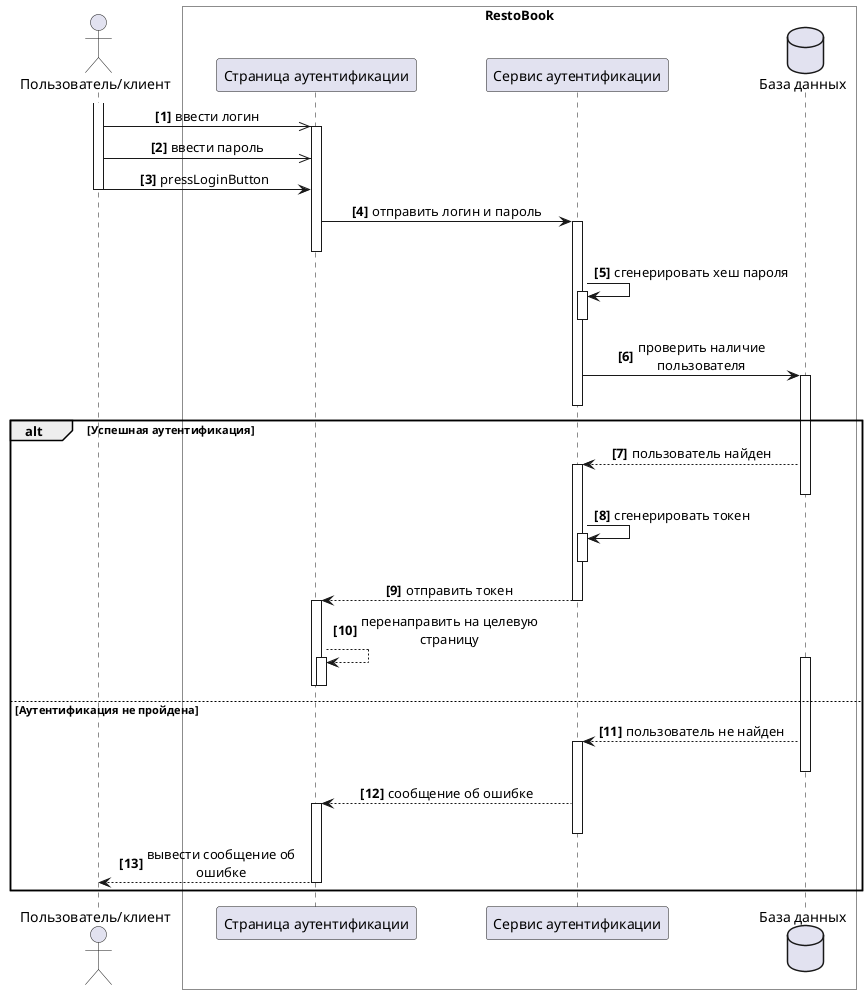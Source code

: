 @startuml

'hide footbox
skinparam {
    MaxMessageSize 200
}
skinparam sequence{
    ParticipantPadding 30
    MessageAlign center
}
autonumber "<b>[0]"

actor "Пользователь/клиент" as user
box "RestoBook" #transparent
    participant "Страница аутентификации" as auth_f
    participant "Сервис аутентификации" as auth_s
    database "База данных" as db
    'participant "Приложение" as app
end box

user++
user ->> auth_f++: ввести логин
user ->> auth_f: ввести пароль
user -> auth_f: pressLoginButton
user--

auth_f -> auth_s++: отправить логин и пароль
auth_f--
auth_s -> auth_s++: сгенерировать хеш пароля
auth_s--
auth_s -> db++: проверить наличие пользователя
auth_s--
alt Успешная аутентификация
    
    db --> auth_s: пользователь найден
    auth_s++
    db--
    auth_s -> auth_s++: сгенерировать токен
    auth_s--
    auth_s --> auth_f: отправить токен
    auth_s--
    auth_f++
    auth_f --> auth_f++: перенаправить на целевую страницу
    auth_f--
    auth_f--
else Аутентификация не пройдена
    db++
    db --> auth_s++: пользователь не найден
    db--
    auth_s --> auth_f++: сообщение об ошибке
    auth_s--
    auth_f --> user: вывести сообщение об ошибке
    
    auth_f--
end
@enduml